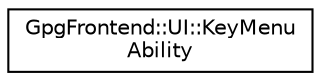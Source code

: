 digraph "Graphical Class Hierarchy"
{
 // INTERACTIVE_SVG=YES
 // LATEX_PDF_SIZE
  edge [fontname="Helvetica",fontsize="10",labelfontname="Helvetica",labelfontsize="10"];
  node [fontname="Helvetica",fontsize="10",shape=record];
  rankdir="LR";
  Node0 [label="GpgFrontend::UI::KeyMenu\lAbility",height=0.2,width=0.4,color="black", fillcolor="white", style="filled",URL="$structGpgFrontend_1_1UI_1_1KeyMenuAbility.html",tooltip=" "];
}
